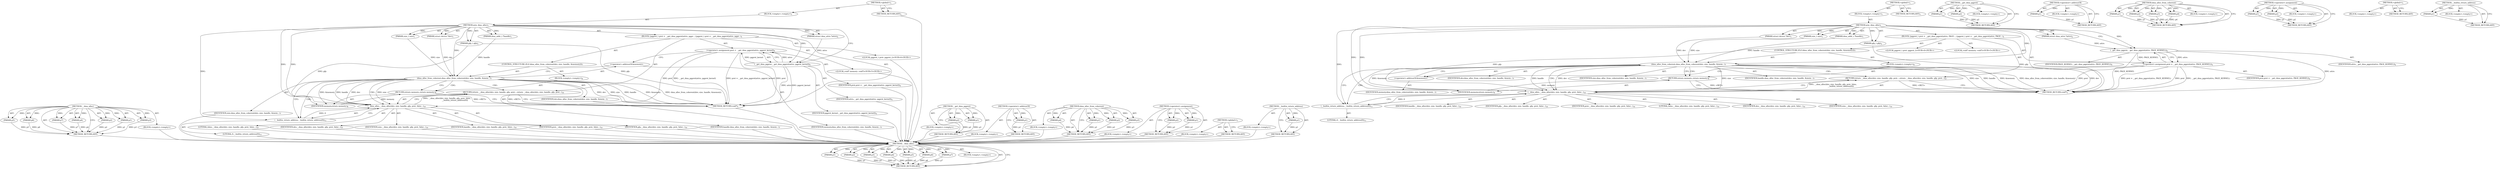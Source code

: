 digraph "__builtin_return_address" {
vulnerable_96 [label=<(METHOD,__dma_alloc)>];
vulnerable_97 [label=<(PARAM,p1)>];
vulnerable_98 [label=<(PARAM,p2)>];
vulnerable_99 [label=<(PARAM,p3)>];
vulnerable_100 [label=<(PARAM,p4)>];
vulnerable_101 [label=<(PARAM,p5)>];
vulnerable_102 [label=<(PARAM,p6)>];
vulnerable_103 [label=<(PARAM,p7)>];
vulnerable_104 [label=<(BLOCK,&lt;empty&gt;,&lt;empty&gt;)>];
vulnerable_105 [label=<(METHOD_RETURN,ANY)>];
vulnerable_6 [label=<(METHOD,&lt;global&gt;)<SUB>1</SUB>>];
vulnerable_7 [label=<(BLOCK,&lt;empty&gt;,&lt;empty&gt;)<SUB>1</SUB>>];
vulnerable_8 [label=<(METHOD,arm_dma_alloc)<SUB>1</SUB>>];
vulnerable_9 [label=<(PARAM,struct device *dev)<SUB>1</SUB>>];
vulnerable_10 [label=<(PARAM,size_t size)<SUB>1</SUB>>];
vulnerable_11 [label=<(PARAM,dma_addr_t *handle)<SUB>1</SUB>>];
vulnerable_12 [label=<(PARAM,gfp_t gfp)<SUB>2</SUB>>];
vulnerable_13 [label=<(PARAM,struct dma_attrs *attrs)<SUB>2</SUB>>];
vulnerable_14 [label=<(BLOCK,{
	pgprot_t prot = __get_dma_pgprot(attrs, pgpr...,{
	pgprot_t prot = __get_dma_pgprot(attrs, pgpr...)<SUB>3</SUB>>];
vulnerable_15 [label="<(LOCAL,pgprot_t prot: pgprot_t)<SUB>4</SUB>>"];
vulnerable_16 [label=<(&lt;operator&gt;.assignment,prot = __get_dma_pgprot(attrs, pgprot_kernel))<SUB>4</SUB>>];
vulnerable_17 [label=<(IDENTIFIER,prot,prot = __get_dma_pgprot(attrs, pgprot_kernel))<SUB>4</SUB>>];
vulnerable_18 [label=<(__get_dma_pgprot,__get_dma_pgprot(attrs, pgprot_kernel))<SUB>4</SUB>>];
vulnerable_19 [label=<(IDENTIFIER,attrs,__get_dma_pgprot(attrs, pgprot_kernel))<SUB>4</SUB>>];
vulnerable_20 [label=<(IDENTIFIER,pgprot_kernel,__get_dma_pgprot(attrs, pgprot_kernel))<SUB>4</SUB>>];
vulnerable_21 [label="<(LOCAL,void* memory: void*)<SUB>5</SUB>>"];
vulnerable_22 [label=<(CONTROL_STRUCTURE,IF,if (dma_alloc_from_coherent(dev, size, handle, &amp;memory)))<SUB>7</SUB>>];
vulnerable_23 [label=<(dma_alloc_from_coherent,dma_alloc_from_coherent(dev, size, handle, &amp;mem...)<SUB>7</SUB>>];
vulnerable_24 [label=<(IDENTIFIER,dev,dma_alloc_from_coherent(dev, size, handle, &amp;mem...)<SUB>7</SUB>>];
vulnerable_25 [label=<(IDENTIFIER,size,dma_alloc_from_coherent(dev, size, handle, &amp;mem...)<SUB>7</SUB>>];
vulnerable_26 [label=<(IDENTIFIER,handle,dma_alloc_from_coherent(dev, size, handle, &amp;mem...)<SUB>7</SUB>>];
vulnerable_27 [label=<(&lt;operator&gt;.addressOf,&amp;memory)<SUB>7</SUB>>];
vulnerable_28 [label=<(IDENTIFIER,memory,dma_alloc_from_coherent(dev, size, handle, &amp;mem...)<SUB>7</SUB>>];
vulnerable_29 [label=<(BLOCK,&lt;empty&gt;,&lt;empty&gt;)<SUB>8</SUB>>];
vulnerable_30 [label=<(RETURN,return memory;,return memory;)<SUB>8</SUB>>];
vulnerable_31 [label=<(IDENTIFIER,memory,return memory;)<SUB>8</SUB>>];
vulnerable_32 [label=<(RETURN,return __dma_alloc(dev, size, handle, gfp, prot...,return __dma_alloc(dev, size, handle, gfp, prot...)<SUB>10</SUB>>];
vulnerable_33 [label=<(__dma_alloc,__dma_alloc(dev, size, handle, gfp, prot, false...)<SUB>10</SUB>>];
vulnerable_34 [label=<(IDENTIFIER,dev,__dma_alloc(dev, size, handle, gfp, prot, false...)<SUB>10</SUB>>];
vulnerable_35 [label=<(IDENTIFIER,size,__dma_alloc(dev, size, handle, gfp, prot, false...)<SUB>10</SUB>>];
vulnerable_36 [label=<(IDENTIFIER,handle,__dma_alloc(dev, size, handle, gfp, prot, false...)<SUB>10</SUB>>];
vulnerable_37 [label=<(IDENTIFIER,gfp,__dma_alloc(dev, size, handle, gfp, prot, false...)<SUB>10</SUB>>];
vulnerable_38 [label=<(IDENTIFIER,prot,__dma_alloc(dev, size, handle, gfp, prot, false...)<SUB>10</SUB>>];
vulnerable_39 [label=<(LITERAL,false,__dma_alloc(dev, size, handle, gfp, prot, false...)<SUB>10</SUB>>];
vulnerable_40 [label=<(__builtin_return_address,__builtin_return_address(0))<SUB>11</SUB>>];
vulnerable_41 [label=<(LITERAL,0,__builtin_return_address(0))<SUB>11</SUB>>];
vulnerable_42 [label=<(METHOD_RETURN,void*)<SUB>1</SUB>>];
vulnerable_44 [label=<(METHOD_RETURN,ANY)<SUB>1</SUB>>];
vulnerable_80 [label=<(METHOD,__get_dma_pgprot)>];
vulnerable_81 [label=<(PARAM,p1)>];
vulnerable_82 [label=<(PARAM,p2)>];
vulnerable_83 [label=<(BLOCK,&lt;empty&gt;,&lt;empty&gt;)>];
vulnerable_84 [label=<(METHOD_RETURN,ANY)>];
vulnerable_92 [label=<(METHOD,&lt;operator&gt;.addressOf)>];
vulnerable_93 [label=<(PARAM,p1)>];
vulnerable_94 [label=<(BLOCK,&lt;empty&gt;,&lt;empty&gt;)>];
vulnerable_95 [label=<(METHOD_RETURN,ANY)>];
vulnerable_85 [label=<(METHOD,dma_alloc_from_coherent)>];
vulnerable_86 [label=<(PARAM,p1)>];
vulnerable_87 [label=<(PARAM,p2)>];
vulnerable_88 [label=<(PARAM,p3)>];
vulnerable_89 [label=<(PARAM,p4)>];
vulnerable_90 [label=<(BLOCK,&lt;empty&gt;,&lt;empty&gt;)>];
vulnerable_91 [label=<(METHOD_RETURN,ANY)>];
vulnerable_75 [label=<(METHOD,&lt;operator&gt;.assignment)>];
vulnerable_76 [label=<(PARAM,p1)>];
vulnerable_77 [label=<(PARAM,p2)>];
vulnerable_78 [label=<(BLOCK,&lt;empty&gt;,&lt;empty&gt;)>];
vulnerable_79 [label=<(METHOD_RETURN,ANY)>];
vulnerable_69 [label=<(METHOD,&lt;global&gt;)<SUB>1</SUB>>];
vulnerable_70 [label=<(BLOCK,&lt;empty&gt;,&lt;empty&gt;)>];
vulnerable_71 [label=<(METHOD_RETURN,ANY)>];
vulnerable_106 [label=<(METHOD,__builtin_return_address)>];
vulnerable_107 [label=<(PARAM,p1)>];
vulnerable_108 [label=<(BLOCK,&lt;empty&gt;,&lt;empty&gt;)>];
vulnerable_109 [label=<(METHOD_RETURN,ANY)>];
fixed_96 [label=<(METHOD,__dma_alloc)>];
fixed_97 [label=<(PARAM,p1)>];
fixed_98 [label=<(PARAM,p2)>];
fixed_99 [label=<(PARAM,p3)>];
fixed_100 [label=<(PARAM,p4)>];
fixed_101 [label=<(PARAM,p5)>];
fixed_102 [label=<(PARAM,p6)>];
fixed_103 [label=<(PARAM,p7)>];
fixed_104 [label=<(BLOCK,&lt;empty&gt;,&lt;empty&gt;)>];
fixed_105 [label=<(METHOD_RETURN,ANY)>];
fixed_6 [label=<(METHOD,&lt;global&gt;)<SUB>1</SUB>>];
fixed_7 [label=<(BLOCK,&lt;empty&gt;,&lt;empty&gt;)<SUB>1</SUB>>];
fixed_8 [label=<(METHOD,arm_dma_alloc)<SUB>1</SUB>>];
fixed_9 [label=<(PARAM,struct device *dev)<SUB>1</SUB>>];
fixed_10 [label=<(PARAM,size_t size)<SUB>1</SUB>>];
fixed_11 [label=<(PARAM,dma_addr_t *handle)<SUB>1</SUB>>];
fixed_12 [label=<(PARAM,gfp_t gfp)<SUB>2</SUB>>];
fixed_13 [label=<(PARAM,struct dma_attrs *attrs)<SUB>2</SUB>>];
fixed_14 [label=<(BLOCK,{
	pgprot_t prot = __get_dma_pgprot(attrs, PAGE...,{
	pgprot_t prot = __get_dma_pgprot(attrs, PAGE...)<SUB>3</SUB>>];
fixed_15 [label="<(LOCAL,pgprot_t prot: pgprot_t)<SUB>4</SUB>>"];
fixed_16 [label=<(&lt;operator&gt;.assignment,prot = __get_dma_pgprot(attrs, PAGE_KERNEL))<SUB>4</SUB>>];
fixed_17 [label=<(IDENTIFIER,prot,prot = __get_dma_pgprot(attrs, PAGE_KERNEL))<SUB>4</SUB>>];
fixed_18 [label=<(__get_dma_pgprot,__get_dma_pgprot(attrs, PAGE_KERNEL))<SUB>4</SUB>>];
fixed_19 [label=<(IDENTIFIER,attrs,__get_dma_pgprot(attrs, PAGE_KERNEL))<SUB>4</SUB>>];
fixed_20 [label=<(IDENTIFIER,PAGE_KERNEL,__get_dma_pgprot(attrs, PAGE_KERNEL))<SUB>4</SUB>>];
fixed_21 [label="<(LOCAL,void* memory: void*)<SUB>5</SUB>>"];
fixed_22 [label=<(CONTROL_STRUCTURE,IF,if (dma_alloc_from_coherent(dev, size, handle, &amp;memory)))<SUB>7</SUB>>];
fixed_23 [label=<(dma_alloc_from_coherent,dma_alloc_from_coherent(dev, size, handle, &amp;mem...)<SUB>7</SUB>>];
fixed_24 [label=<(IDENTIFIER,dev,dma_alloc_from_coherent(dev, size, handle, &amp;mem...)<SUB>7</SUB>>];
fixed_25 [label=<(IDENTIFIER,size,dma_alloc_from_coherent(dev, size, handle, &amp;mem...)<SUB>7</SUB>>];
fixed_26 [label=<(IDENTIFIER,handle,dma_alloc_from_coherent(dev, size, handle, &amp;mem...)<SUB>7</SUB>>];
fixed_27 [label=<(&lt;operator&gt;.addressOf,&amp;memory)<SUB>7</SUB>>];
fixed_28 [label=<(IDENTIFIER,memory,dma_alloc_from_coherent(dev, size, handle, &amp;mem...)<SUB>7</SUB>>];
fixed_29 [label=<(BLOCK,&lt;empty&gt;,&lt;empty&gt;)<SUB>8</SUB>>];
fixed_30 [label=<(RETURN,return memory;,return memory;)<SUB>8</SUB>>];
fixed_31 [label=<(IDENTIFIER,memory,return memory;)<SUB>8</SUB>>];
fixed_32 [label=<(RETURN,return __dma_alloc(dev, size, handle, gfp, prot...,return __dma_alloc(dev, size, handle, gfp, prot...)<SUB>10</SUB>>];
fixed_33 [label=<(__dma_alloc,__dma_alloc(dev, size, handle, gfp, prot, false...)<SUB>10</SUB>>];
fixed_34 [label=<(IDENTIFIER,dev,__dma_alloc(dev, size, handle, gfp, prot, false...)<SUB>10</SUB>>];
fixed_35 [label=<(IDENTIFIER,size,__dma_alloc(dev, size, handle, gfp, prot, false...)<SUB>10</SUB>>];
fixed_36 [label=<(IDENTIFIER,handle,__dma_alloc(dev, size, handle, gfp, prot, false...)<SUB>10</SUB>>];
fixed_37 [label=<(IDENTIFIER,gfp,__dma_alloc(dev, size, handle, gfp, prot, false...)<SUB>10</SUB>>];
fixed_38 [label=<(IDENTIFIER,prot,__dma_alloc(dev, size, handle, gfp, prot, false...)<SUB>10</SUB>>];
fixed_39 [label=<(LITERAL,false,__dma_alloc(dev, size, handle, gfp, prot, false...)<SUB>10</SUB>>];
fixed_40 [label=<(__builtin_return_address,__builtin_return_address(0))<SUB>11</SUB>>];
fixed_41 [label=<(LITERAL,0,__builtin_return_address(0))<SUB>11</SUB>>];
fixed_42 [label=<(METHOD_RETURN,void*)<SUB>1</SUB>>];
fixed_44 [label=<(METHOD_RETURN,ANY)<SUB>1</SUB>>];
fixed_80 [label=<(METHOD,__get_dma_pgprot)>];
fixed_81 [label=<(PARAM,p1)>];
fixed_82 [label=<(PARAM,p2)>];
fixed_83 [label=<(BLOCK,&lt;empty&gt;,&lt;empty&gt;)>];
fixed_84 [label=<(METHOD_RETURN,ANY)>];
fixed_92 [label=<(METHOD,&lt;operator&gt;.addressOf)>];
fixed_93 [label=<(PARAM,p1)>];
fixed_94 [label=<(BLOCK,&lt;empty&gt;,&lt;empty&gt;)>];
fixed_95 [label=<(METHOD_RETURN,ANY)>];
fixed_85 [label=<(METHOD,dma_alloc_from_coherent)>];
fixed_86 [label=<(PARAM,p1)>];
fixed_87 [label=<(PARAM,p2)>];
fixed_88 [label=<(PARAM,p3)>];
fixed_89 [label=<(PARAM,p4)>];
fixed_90 [label=<(BLOCK,&lt;empty&gt;,&lt;empty&gt;)>];
fixed_91 [label=<(METHOD_RETURN,ANY)>];
fixed_75 [label=<(METHOD,&lt;operator&gt;.assignment)>];
fixed_76 [label=<(PARAM,p1)>];
fixed_77 [label=<(PARAM,p2)>];
fixed_78 [label=<(BLOCK,&lt;empty&gt;,&lt;empty&gt;)>];
fixed_79 [label=<(METHOD_RETURN,ANY)>];
fixed_69 [label=<(METHOD,&lt;global&gt;)<SUB>1</SUB>>];
fixed_70 [label=<(BLOCK,&lt;empty&gt;,&lt;empty&gt;)>];
fixed_71 [label=<(METHOD_RETURN,ANY)>];
fixed_106 [label=<(METHOD,__builtin_return_address)>];
fixed_107 [label=<(PARAM,p1)>];
fixed_108 [label=<(BLOCK,&lt;empty&gt;,&lt;empty&gt;)>];
fixed_109 [label=<(METHOD_RETURN,ANY)>];
vulnerable_96 -> vulnerable_97  [key=0, label="AST: "];
vulnerable_96 -> vulnerable_97  [key=1, label="DDG: "];
vulnerable_96 -> vulnerable_104  [key=0, label="AST: "];
vulnerable_96 -> vulnerable_98  [key=0, label="AST: "];
vulnerable_96 -> vulnerable_98  [key=1, label="DDG: "];
vulnerable_96 -> vulnerable_105  [key=0, label="AST: "];
vulnerable_96 -> vulnerable_105  [key=1, label="CFG: "];
vulnerable_96 -> vulnerable_99  [key=0, label="AST: "];
vulnerable_96 -> vulnerable_99  [key=1, label="DDG: "];
vulnerable_96 -> vulnerable_100  [key=0, label="AST: "];
vulnerable_96 -> vulnerable_100  [key=1, label="DDG: "];
vulnerable_96 -> vulnerable_101  [key=0, label="AST: "];
vulnerable_96 -> vulnerable_101  [key=1, label="DDG: "];
vulnerable_96 -> vulnerable_102  [key=0, label="AST: "];
vulnerable_96 -> vulnerable_102  [key=1, label="DDG: "];
vulnerable_96 -> vulnerable_103  [key=0, label="AST: "];
vulnerable_96 -> vulnerable_103  [key=1, label="DDG: "];
vulnerable_97 -> vulnerable_105  [key=0, label="DDG: p1"];
vulnerable_98 -> vulnerable_105  [key=0, label="DDG: p2"];
vulnerable_99 -> vulnerable_105  [key=0, label="DDG: p3"];
vulnerable_100 -> vulnerable_105  [key=0, label="DDG: p4"];
vulnerable_101 -> vulnerable_105  [key=0, label="DDG: p5"];
vulnerable_102 -> vulnerable_105  [key=0, label="DDG: p6"];
vulnerable_103 -> vulnerable_105  [key=0, label="DDG: p7"];
vulnerable_104 -> fixed_96  [key=0];
vulnerable_105 -> fixed_96  [key=0];
vulnerable_6 -> vulnerable_7  [key=0, label="AST: "];
vulnerable_6 -> vulnerable_44  [key=0, label="AST: "];
vulnerable_6 -> vulnerable_44  [key=1, label="CFG: "];
vulnerable_7 -> vulnerable_8  [key=0, label="AST: "];
vulnerable_8 -> vulnerable_9  [key=0, label="AST: "];
vulnerable_8 -> vulnerable_9  [key=1, label="DDG: "];
vulnerable_8 -> vulnerable_10  [key=0, label="AST: "];
vulnerable_8 -> vulnerable_10  [key=1, label="DDG: "];
vulnerable_8 -> vulnerable_11  [key=0, label="AST: "];
vulnerable_8 -> vulnerable_11  [key=1, label="DDG: "];
vulnerable_8 -> vulnerable_12  [key=0, label="AST: "];
vulnerable_8 -> vulnerable_12  [key=1, label="DDG: "];
vulnerable_8 -> vulnerable_13  [key=0, label="AST: "];
vulnerable_8 -> vulnerable_13  [key=1, label="DDG: "];
vulnerable_8 -> vulnerable_14  [key=0, label="AST: "];
vulnerable_8 -> vulnerable_42  [key=0, label="AST: "];
vulnerable_8 -> vulnerable_18  [key=0, label="CFG: "];
vulnerable_8 -> vulnerable_18  [key=1, label="DDG: "];
vulnerable_8 -> vulnerable_23  [key=0, label="DDG: "];
vulnerable_8 -> vulnerable_33  [key=0, label="DDG: "];
vulnerable_8 -> vulnerable_31  [key=0, label="DDG: "];
vulnerable_8 -> vulnerable_40  [key=0, label="DDG: "];
vulnerable_9 -> vulnerable_23  [key=0, label="DDG: dev"];
vulnerable_10 -> vulnerable_23  [key=0, label="DDG: size"];
vulnerable_11 -> vulnerable_23  [key=0, label="DDG: handle"];
vulnerable_12 -> vulnerable_42  [key=0, label="DDG: gfp"];
vulnerable_12 -> vulnerable_33  [key=0, label="DDG: gfp"];
vulnerable_13 -> vulnerable_18  [key=0, label="DDG: attrs"];
vulnerable_14 -> vulnerable_15  [key=0, label="AST: "];
vulnerable_14 -> vulnerable_16  [key=0, label="AST: "];
vulnerable_14 -> vulnerable_21  [key=0, label="AST: "];
vulnerable_14 -> vulnerable_22  [key=0, label="AST: "];
vulnerable_14 -> vulnerable_32  [key=0, label="AST: "];
vulnerable_15 -> fixed_96  [key=0];
vulnerable_16 -> vulnerable_17  [key=0, label="AST: "];
vulnerable_16 -> vulnerable_18  [key=0, label="AST: "];
vulnerable_16 -> vulnerable_27  [key=0, label="CFG: "];
vulnerable_16 -> vulnerable_42  [key=0, label="DDG: prot"];
vulnerable_16 -> vulnerable_42  [key=1, label="DDG: __get_dma_pgprot(attrs, pgprot_kernel)"];
vulnerable_16 -> vulnerable_42  [key=2, label="DDG: prot = __get_dma_pgprot(attrs, pgprot_kernel)"];
vulnerable_16 -> vulnerable_33  [key=0, label="DDG: prot"];
vulnerable_17 -> fixed_96  [key=0];
vulnerable_18 -> vulnerable_19  [key=0, label="AST: "];
vulnerable_18 -> vulnerable_20  [key=0, label="AST: "];
vulnerable_18 -> vulnerable_16  [key=0, label="CFG: "];
vulnerable_18 -> vulnerable_16  [key=1, label="DDG: attrs"];
vulnerable_18 -> vulnerable_16  [key=2, label="DDG: pgprot_kernel"];
vulnerable_18 -> vulnerable_42  [key=0, label="DDG: attrs"];
vulnerable_18 -> vulnerable_42  [key=1, label="DDG: pgprot_kernel"];
vulnerable_19 -> fixed_96  [key=0];
vulnerable_20 -> fixed_96  [key=0];
vulnerable_21 -> fixed_96  [key=0];
vulnerable_22 -> vulnerable_23  [key=0, label="AST: "];
vulnerable_22 -> vulnerable_29  [key=0, label="AST: "];
vulnerable_23 -> vulnerable_24  [key=0, label="AST: "];
vulnerable_23 -> vulnerable_25  [key=0, label="AST: "];
vulnerable_23 -> vulnerable_26  [key=0, label="AST: "];
vulnerable_23 -> vulnerable_27  [key=0, label="AST: "];
vulnerable_23 -> vulnerable_30  [key=0, label="CFG: "];
vulnerable_23 -> vulnerable_30  [key=1, label="CDG: "];
vulnerable_23 -> vulnerable_40  [key=0, label="CFG: "];
vulnerable_23 -> vulnerable_40  [key=1, label="CDG: "];
vulnerable_23 -> vulnerable_42  [key=0, label="DDG: dev"];
vulnerable_23 -> vulnerable_42  [key=1, label="DDG: size"];
vulnerable_23 -> vulnerable_42  [key=2, label="DDG: handle"];
vulnerable_23 -> vulnerable_42  [key=3, label="DDG: &amp;memory"];
vulnerable_23 -> vulnerable_42  [key=4, label="DDG: dma_alloc_from_coherent(dev, size, handle, &amp;memory)"];
vulnerable_23 -> vulnerable_33  [key=0, label="DDG: dev"];
vulnerable_23 -> vulnerable_33  [key=1, label="DDG: size"];
vulnerable_23 -> vulnerable_33  [key=2, label="DDG: handle"];
vulnerable_23 -> vulnerable_33  [key=3, label="CDG: "];
vulnerable_23 -> vulnerable_31  [key=0, label="DDG: &amp;memory"];
vulnerable_23 -> vulnerable_32  [key=0, label="CDG: "];
vulnerable_24 -> fixed_96  [key=0];
vulnerable_25 -> fixed_96  [key=0];
vulnerable_26 -> fixed_96  [key=0];
vulnerable_27 -> vulnerable_28  [key=0, label="AST: "];
vulnerable_27 -> vulnerable_23  [key=0, label="CFG: "];
vulnerable_28 -> fixed_96  [key=0];
vulnerable_29 -> vulnerable_30  [key=0, label="AST: "];
vulnerable_30 -> vulnerable_31  [key=0, label="AST: "];
vulnerable_30 -> vulnerable_42  [key=0, label="CFG: "];
vulnerable_30 -> vulnerable_42  [key=1, label="DDG: &lt;RET&gt;"];
vulnerable_31 -> vulnerable_30  [key=0, label="DDG: memory"];
vulnerable_32 -> vulnerable_33  [key=0, label="AST: "];
vulnerable_32 -> vulnerable_42  [key=0, label="CFG: "];
vulnerable_32 -> vulnerable_42  [key=1, label="DDG: &lt;RET&gt;"];
vulnerable_33 -> vulnerable_34  [key=0, label="AST: "];
vulnerable_33 -> vulnerable_35  [key=0, label="AST: "];
vulnerable_33 -> vulnerable_36  [key=0, label="AST: "];
vulnerable_33 -> vulnerable_37  [key=0, label="AST: "];
vulnerable_33 -> vulnerable_38  [key=0, label="AST: "];
vulnerable_33 -> vulnerable_39  [key=0, label="AST: "];
vulnerable_33 -> vulnerable_40  [key=0, label="AST: "];
vulnerable_33 -> vulnerable_32  [key=0, label="CFG: "];
vulnerable_33 -> vulnerable_32  [key=1, label="DDG: __dma_alloc(dev, size, handle, gfp, prot, false,
			   __builtin_return_address(0))"];
vulnerable_34 -> fixed_96  [key=0];
vulnerable_35 -> fixed_96  [key=0];
vulnerable_36 -> fixed_96  [key=0];
vulnerable_37 -> fixed_96  [key=0];
vulnerable_38 -> fixed_96  [key=0];
vulnerable_39 -> fixed_96  [key=0];
vulnerable_40 -> vulnerable_41  [key=0, label="AST: "];
vulnerable_40 -> vulnerable_33  [key=0, label="CFG: "];
vulnerable_40 -> vulnerable_33  [key=1, label="DDG: 0"];
vulnerable_41 -> fixed_96  [key=0];
vulnerable_42 -> fixed_96  [key=0];
vulnerable_44 -> fixed_96  [key=0];
vulnerable_80 -> vulnerable_81  [key=0, label="AST: "];
vulnerable_80 -> vulnerable_81  [key=1, label="DDG: "];
vulnerable_80 -> vulnerable_83  [key=0, label="AST: "];
vulnerable_80 -> vulnerable_82  [key=0, label="AST: "];
vulnerable_80 -> vulnerable_82  [key=1, label="DDG: "];
vulnerable_80 -> vulnerable_84  [key=0, label="AST: "];
vulnerable_80 -> vulnerable_84  [key=1, label="CFG: "];
vulnerable_81 -> vulnerable_84  [key=0, label="DDG: p1"];
vulnerable_82 -> vulnerable_84  [key=0, label="DDG: p2"];
vulnerable_83 -> fixed_96  [key=0];
vulnerable_84 -> fixed_96  [key=0];
vulnerable_92 -> vulnerable_93  [key=0, label="AST: "];
vulnerable_92 -> vulnerable_93  [key=1, label="DDG: "];
vulnerable_92 -> vulnerable_94  [key=0, label="AST: "];
vulnerable_92 -> vulnerable_95  [key=0, label="AST: "];
vulnerable_92 -> vulnerable_95  [key=1, label="CFG: "];
vulnerable_93 -> vulnerable_95  [key=0, label="DDG: p1"];
vulnerable_94 -> fixed_96  [key=0];
vulnerable_95 -> fixed_96  [key=0];
vulnerable_85 -> vulnerable_86  [key=0, label="AST: "];
vulnerable_85 -> vulnerable_86  [key=1, label="DDG: "];
vulnerable_85 -> vulnerable_90  [key=0, label="AST: "];
vulnerable_85 -> vulnerable_87  [key=0, label="AST: "];
vulnerable_85 -> vulnerable_87  [key=1, label="DDG: "];
vulnerable_85 -> vulnerable_91  [key=0, label="AST: "];
vulnerable_85 -> vulnerable_91  [key=1, label="CFG: "];
vulnerable_85 -> vulnerable_88  [key=0, label="AST: "];
vulnerable_85 -> vulnerable_88  [key=1, label="DDG: "];
vulnerable_85 -> vulnerable_89  [key=0, label="AST: "];
vulnerable_85 -> vulnerable_89  [key=1, label="DDG: "];
vulnerable_86 -> vulnerable_91  [key=0, label="DDG: p1"];
vulnerable_87 -> vulnerable_91  [key=0, label="DDG: p2"];
vulnerable_88 -> vulnerable_91  [key=0, label="DDG: p3"];
vulnerable_89 -> vulnerable_91  [key=0, label="DDG: p4"];
vulnerable_90 -> fixed_96  [key=0];
vulnerable_91 -> fixed_96  [key=0];
vulnerable_75 -> vulnerable_76  [key=0, label="AST: "];
vulnerable_75 -> vulnerable_76  [key=1, label="DDG: "];
vulnerable_75 -> vulnerable_78  [key=0, label="AST: "];
vulnerable_75 -> vulnerable_77  [key=0, label="AST: "];
vulnerable_75 -> vulnerable_77  [key=1, label="DDG: "];
vulnerable_75 -> vulnerable_79  [key=0, label="AST: "];
vulnerable_75 -> vulnerable_79  [key=1, label="CFG: "];
vulnerable_76 -> vulnerable_79  [key=0, label="DDG: p1"];
vulnerable_77 -> vulnerable_79  [key=0, label="DDG: p2"];
vulnerable_78 -> fixed_96  [key=0];
vulnerable_79 -> fixed_96  [key=0];
vulnerable_69 -> vulnerable_70  [key=0, label="AST: "];
vulnerable_69 -> vulnerable_71  [key=0, label="AST: "];
vulnerable_69 -> vulnerable_71  [key=1, label="CFG: "];
vulnerable_70 -> fixed_96  [key=0];
vulnerable_71 -> fixed_96  [key=0];
vulnerable_106 -> vulnerable_107  [key=0, label="AST: "];
vulnerable_106 -> vulnerable_107  [key=1, label="DDG: "];
vulnerable_106 -> vulnerable_108  [key=0, label="AST: "];
vulnerable_106 -> vulnerable_109  [key=0, label="AST: "];
vulnerable_106 -> vulnerable_109  [key=1, label="CFG: "];
vulnerable_107 -> vulnerable_109  [key=0, label="DDG: p1"];
vulnerable_108 -> fixed_96  [key=0];
vulnerable_109 -> fixed_96  [key=0];
fixed_96 -> fixed_97  [key=0, label="AST: "];
fixed_96 -> fixed_97  [key=1, label="DDG: "];
fixed_96 -> fixed_104  [key=0, label="AST: "];
fixed_96 -> fixed_98  [key=0, label="AST: "];
fixed_96 -> fixed_98  [key=1, label="DDG: "];
fixed_96 -> fixed_105  [key=0, label="AST: "];
fixed_96 -> fixed_105  [key=1, label="CFG: "];
fixed_96 -> fixed_99  [key=0, label="AST: "];
fixed_96 -> fixed_99  [key=1, label="DDG: "];
fixed_96 -> fixed_100  [key=0, label="AST: "];
fixed_96 -> fixed_100  [key=1, label="DDG: "];
fixed_96 -> fixed_101  [key=0, label="AST: "];
fixed_96 -> fixed_101  [key=1, label="DDG: "];
fixed_96 -> fixed_102  [key=0, label="AST: "];
fixed_96 -> fixed_102  [key=1, label="DDG: "];
fixed_96 -> fixed_103  [key=0, label="AST: "];
fixed_96 -> fixed_103  [key=1, label="DDG: "];
fixed_97 -> fixed_105  [key=0, label="DDG: p1"];
fixed_98 -> fixed_105  [key=0, label="DDG: p2"];
fixed_99 -> fixed_105  [key=0, label="DDG: p3"];
fixed_100 -> fixed_105  [key=0, label="DDG: p4"];
fixed_101 -> fixed_105  [key=0, label="DDG: p5"];
fixed_102 -> fixed_105  [key=0, label="DDG: p6"];
fixed_103 -> fixed_105  [key=0, label="DDG: p7"];
fixed_6 -> fixed_7  [key=0, label="AST: "];
fixed_6 -> fixed_44  [key=0, label="AST: "];
fixed_6 -> fixed_44  [key=1, label="CFG: "];
fixed_7 -> fixed_8  [key=0, label="AST: "];
fixed_8 -> fixed_9  [key=0, label="AST: "];
fixed_8 -> fixed_9  [key=1, label="DDG: "];
fixed_8 -> fixed_10  [key=0, label="AST: "];
fixed_8 -> fixed_10  [key=1, label="DDG: "];
fixed_8 -> fixed_11  [key=0, label="AST: "];
fixed_8 -> fixed_11  [key=1, label="DDG: "];
fixed_8 -> fixed_12  [key=0, label="AST: "];
fixed_8 -> fixed_12  [key=1, label="DDG: "];
fixed_8 -> fixed_13  [key=0, label="AST: "];
fixed_8 -> fixed_13  [key=1, label="DDG: "];
fixed_8 -> fixed_14  [key=0, label="AST: "];
fixed_8 -> fixed_42  [key=0, label="AST: "];
fixed_8 -> fixed_18  [key=0, label="CFG: "];
fixed_8 -> fixed_18  [key=1, label="DDG: "];
fixed_8 -> fixed_23  [key=0, label="DDG: "];
fixed_8 -> fixed_33  [key=0, label="DDG: "];
fixed_8 -> fixed_31  [key=0, label="DDG: "];
fixed_8 -> fixed_40  [key=0, label="DDG: "];
fixed_9 -> fixed_23  [key=0, label="DDG: dev"];
fixed_10 -> fixed_23  [key=0, label="DDG: size"];
fixed_11 -> fixed_23  [key=0, label="DDG: handle"];
fixed_12 -> fixed_42  [key=0, label="DDG: gfp"];
fixed_12 -> fixed_33  [key=0, label="DDG: gfp"];
fixed_13 -> fixed_18  [key=0, label="DDG: attrs"];
fixed_14 -> fixed_15  [key=0, label="AST: "];
fixed_14 -> fixed_16  [key=0, label="AST: "];
fixed_14 -> fixed_21  [key=0, label="AST: "];
fixed_14 -> fixed_22  [key=0, label="AST: "];
fixed_14 -> fixed_32  [key=0, label="AST: "];
fixed_16 -> fixed_17  [key=0, label="AST: "];
fixed_16 -> fixed_18  [key=0, label="AST: "];
fixed_16 -> fixed_27  [key=0, label="CFG: "];
fixed_16 -> fixed_42  [key=0, label="DDG: prot"];
fixed_16 -> fixed_42  [key=1, label="DDG: __get_dma_pgprot(attrs, PAGE_KERNEL)"];
fixed_16 -> fixed_42  [key=2, label="DDG: prot = __get_dma_pgprot(attrs, PAGE_KERNEL)"];
fixed_16 -> fixed_33  [key=0, label="DDG: prot"];
fixed_18 -> fixed_19  [key=0, label="AST: "];
fixed_18 -> fixed_20  [key=0, label="AST: "];
fixed_18 -> fixed_16  [key=0, label="CFG: "];
fixed_18 -> fixed_16  [key=1, label="DDG: attrs"];
fixed_18 -> fixed_16  [key=2, label="DDG: PAGE_KERNEL"];
fixed_18 -> fixed_42  [key=0, label="DDG: attrs"];
fixed_18 -> fixed_42  [key=1, label="DDG: PAGE_KERNEL"];
fixed_22 -> fixed_23  [key=0, label="AST: "];
fixed_22 -> fixed_29  [key=0, label="AST: "];
fixed_23 -> fixed_24  [key=0, label="AST: "];
fixed_23 -> fixed_25  [key=0, label="AST: "];
fixed_23 -> fixed_26  [key=0, label="AST: "];
fixed_23 -> fixed_27  [key=0, label="AST: "];
fixed_23 -> fixed_30  [key=0, label="CFG: "];
fixed_23 -> fixed_30  [key=1, label="CDG: "];
fixed_23 -> fixed_40  [key=0, label="CFG: "];
fixed_23 -> fixed_40  [key=1, label="CDG: "];
fixed_23 -> fixed_42  [key=0, label="DDG: dev"];
fixed_23 -> fixed_42  [key=1, label="DDG: size"];
fixed_23 -> fixed_42  [key=2, label="DDG: handle"];
fixed_23 -> fixed_42  [key=3, label="DDG: &amp;memory"];
fixed_23 -> fixed_42  [key=4, label="DDG: dma_alloc_from_coherent(dev, size, handle, &amp;memory)"];
fixed_23 -> fixed_33  [key=0, label="DDG: dev"];
fixed_23 -> fixed_33  [key=1, label="DDG: size"];
fixed_23 -> fixed_33  [key=2, label="DDG: handle"];
fixed_23 -> fixed_33  [key=3, label="CDG: "];
fixed_23 -> fixed_31  [key=0, label="DDG: &amp;memory"];
fixed_23 -> fixed_32  [key=0, label="CDG: "];
fixed_27 -> fixed_28  [key=0, label="AST: "];
fixed_27 -> fixed_23  [key=0, label="CFG: "];
fixed_29 -> fixed_30  [key=0, label="AST: "];
fixed_30 -> fixed_31  [key=0, label="AST: "];
fixed_30 -> fixed_42  [key=0, label="CFG: "];
fixed_30 -> fixed_42  [key=1, label="DDG: &lt;RET&gt;"];
fixed_31 -> fixed_30  [key=0, label="DDG: memory"];
fixed_32 -> fixed_33  [key=0, label="AST: "];
fixed_32 -> fixed_42  [key=0, label="CFG: "];
fixed_32 -> fixed_42  [key=1, label="DDG: &lt;RET&gt;"];
fixed_33 -> fixed_34  [key=0, label="AST: "];
fixed_33 -> fixed_35  [key=0, label="AST: "];
fixed_33 -> fixed_36  [key=0, label="AST: "];
fixed_33 -> fixed_37  [key=0, label="AST: "];
fixed_33 -> fixed_38  [key=0, label="AST: "];
fixed_33 -> fixed_39  [key=0, label="AST: "];
fixed_33 -> fixed_40  [key=0, label="AST: "];
fixed_33 -> fixed_32  [key=0, label="CFG: "];
fixed_33 -> fixed_32  [key=1, label="DDG: __dma_alloc(dev, size, handle, gfp, prot, false,
			   __builtin_return_address(0))"];
fixed_40 -> fixed_41  [key=0, label="AST: "];
fixed_40 -> fixed_33  [key=0, label="CFG: "];
fixed_40 -> fixed_33  [key=1, label="DDG: 0"];
fixed_80 -> fixed_81  [key=0, label="AST: "];
fixed_80 -> fixed_81  [key=1, label="DDG: "];
fixed_80 -> fixed_83  [key=0, label="AST: "];
fixed_80 -> fixed_82  [key=0, label="AST: "];
fixed_80 -> fixed_82  [key=1, label="DDG: "];
fixed_80 -> fixed_84  [key=0, label="AST: "];
fixed_80 -> fixed_84  [key=1, label="CFG: "];
fixed_81 -> fixed_84  [key=0, label="DDG: p1"];
fixed_82 -> fixed_84  [key=0, label="DDG: p2"];
fixed_92 -> fixed_93  [key=0, label="AST: "];
fixed_92 -> fixed_93  [key=1, label="DDG: "];
fixed_92 -> fixed_94  [key=0, label="AST: "];
fixed_92 -> fixed_95  [key=0, label="AST: "];
fixed_92 -> fixed_95  [key=1, label="CFG: "];
fixed_93 -> fixed_95  [key=0, label="DDG: p1"];
fixed_85 -> fixed_86  [key=0, label="AST: "];
fixed_85 -> fixed_86  [key=1, label="DDG: "];
fixed_85 -> fixed_90  [key=0, label="AST: "];
fixed_85 -> fixed_87  [key=0, label="AST: "];
fixed_85 -> fixed_87  [key=1, label="DDG: "];
fixed_85 -> fixed_91  [key=0, label="AST: "];
fixed_85 -> fixed_91  [key=1, label="CFG: "];
fixed_85 -> fixed_88  [key=0, label="AST: "];
fixed_85 -> fixed_88  [key=1, label="DDG: "];
fixed_85 -> fixed_89  [key=0, label="AST: "];
fixed_85 -> fixed_89  [key=1, label="DDG: "];
fixed_86 -> fixed_91  [key=0, label="DDG: p1"];
fixed_87 -> fixed_91  [key=0, label="DDG: p2"];
fixed_88 -> fixed_91  [key=0, label="DDG: p3"];
fixed_89 -> fixed_91  [key=0, label="DDG: p4"];
fixed_75 -> fixed_76  [key=0, label="AST: "];
fixed_75 -> fixed_76  [key=1, label="DDG: "];
fixed_75 -> fixed_78  [key=0, label="AST: "];
fixed_75 -> fixed_77  [key=0, label="AST: "];
fixed_75 -> fixed_77  [key=1, label="DDG: "];
fixed_75 -> fixed_79  [key=0, label="AST: "];
fixed_75 -> fixed_79  [key=1, label="CFG: "];
fixed_76 -> fixed_79  [key=0, label="DDG: p1"];
fixed_77 -> fixed_79  [key=0, label="DDG: p2"];
fixed_69 -> fixed_70  [key=0, label="AST: "];
fixed_69 -> fixed_71  [key=0, label="AST: "];
fixed_69 -> fixed_71  [key=1, label="CFG: "];
fixed_106 -> fixed_107  [key=0, label="AST: "];
fixed_106 -> fixed_107  [key=1, label="DDG: "];
fixed_106 -> fixed_108  [key=0, label="AST: "];
fixed_106 -> fixed_109  [key=0, label="AST: "];
fixed_106 -> fixed_109  [key=1, label="CFG: "];
fixed_107 -> fixed_109  [key=0, label="DDG: p1"];
}
